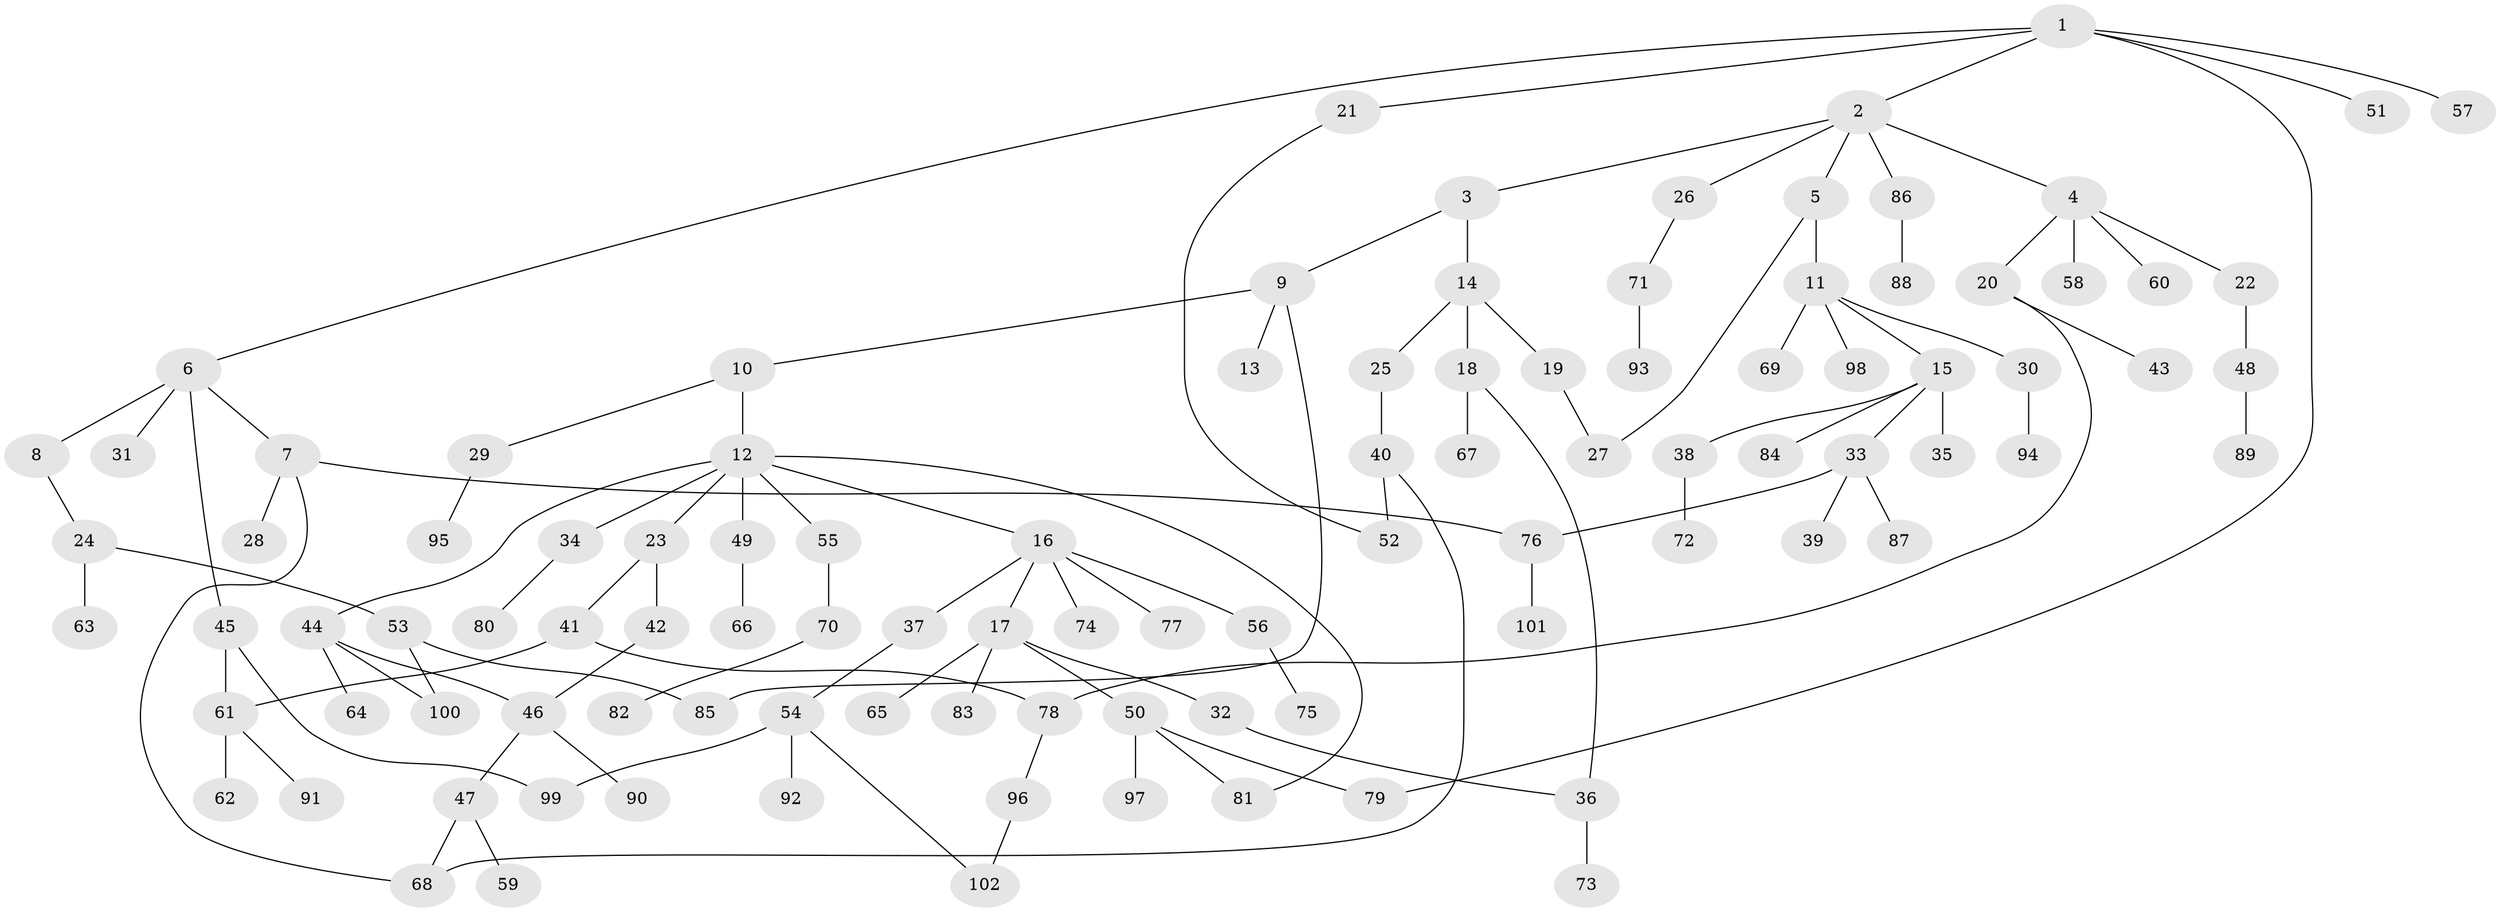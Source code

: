 // Generated by graph-tools (version 1.1) at 2025/01/03/09/25 03:01:09]
// undirected, 102 vertices, 116 edges
graph export_dot {
graph [start="1"]
  node [color=gray90,style=filled];
  1;
  2;
  3;
  4;
  5;
  6;
  7;
  8;
  9;
  10;
  11;
  12;
  13;
  14;
  15;
  16;
  17;
  18;
  19;
  20;
  21;
  22;
  23;
  24;
  25;
  26;
  27;
  28;
  29;
  30;
  31;
  32;
  33;
  34;
  35;
  36;
  37;
  38;
  39;
  40;
  41;
  42;
  43;
  44;
  45;
  46;
  47;
  48;
  49;
  50;
  51;
  52;
  53;
  54;
  55;
  56;
  57;
  58;
  59;
  60;
  61;
  62;
  63;
  64;
  65;
  66;
  67;
  68;
  69;
  70;
  71;
  72;
  73;
  74;
  75;
  76;
  77;
  78;
  79;
  80;
  81;
  82;
  83;
  84;
  85;
  86;
  87;
  88;
  89;
  90;
  91;
  92;
  93;
  94;
  95;
  96;
  97;
  98;
  99;
  100;
  101;
  102;
  1 -- 2;
  1 -- 6;
  1 -- 21;
  1 -- 51;
  1 -- 57;
  1 -- 79;
  2 -- 3;
  2 -- 4;
  2 -- 5;
  2 -- 26;
  2 -- 86;
  3 -- 9;
  3 -- 14;
  4 -- 20;
  4 -- 22;
  4 -- 58;
  4 -- 60;
  5 -- 11;
  5 -- 27;
  6 -- 7;
  6 -- 8;
  6 -- 31;
  6 -- 45;
  7 -- 28;
  7 -- 68;
  7 -- 76;
  8 -- 24;
  9 -- 10;
  9 -- 13;
  9 -- 85;
  10 -- 12;
  10 -- 29;
  11 -- 15;
  11 -- 30;
  11 -- 69;
  11 -- 98;
  12 -- 16;
  12 -- 23;
  12 -- 34;
  12 -- 44;
  12 -- 49;
  12 -- 55;
  12 -- 81;
  14 -- 18;
  14 -- 19;
  14 -- 25;
  15 -- 33;
  15 -- 35;
  15 -- 38;
  15 -- 84;
  16 -- 17;
  16 -- 37;
  16 -- 56;
  16 -- 74;
  16 -- 77;
  17 -- 32;
  17 -- 50;
  17 -- 65;
  17 -- 83;
  18 -- 67;
  18 -- 36;
  19 -- 27;
  20 -- 43;
  20 -- 78;
  21 -- 52;
  22 -- 48;
  23 -- 41;
  23 -- 42;
  24 -- 53;
  24 -- 63;
  25 -- 40;
  26 -- 71;
  29 -- 95;
  30 -- 94;
  32 -- 36;
  33 -- 39;
  33 -- 76;
  33 -- 87;
  34 -- 80;
  36 -- 73;
  37 -- 54;
  38 -- 72;
  40 -- 52;
  40 -- 68;
  41 -- 61;
  41 -- 78;
  42 -- 46;
  44 -- 64;
  44 -- 100;
  44 -- 46;
  45 -- 61;
  45 -- 99;
  46 -- 47;
  46 -- 90;
  47 -- 59;
  47 -- 68;
  48 -- 89;
  49 -- 66;
  50 -- 79;
  50 -- 97;
  50 -- 81;
  53 -- 85;
  53 -- 100;
  54 -- 92;
  54 -- 99;
  54 -- 102;
  55 -- 70;
  56 -- 75;
  61 -- 62;
  61 -- 91;
  70 -- 82;
  71 -- 93;
  76 -- 101;
  78 -- 96;
  86 -- 88;
  96 -- 102;
}
